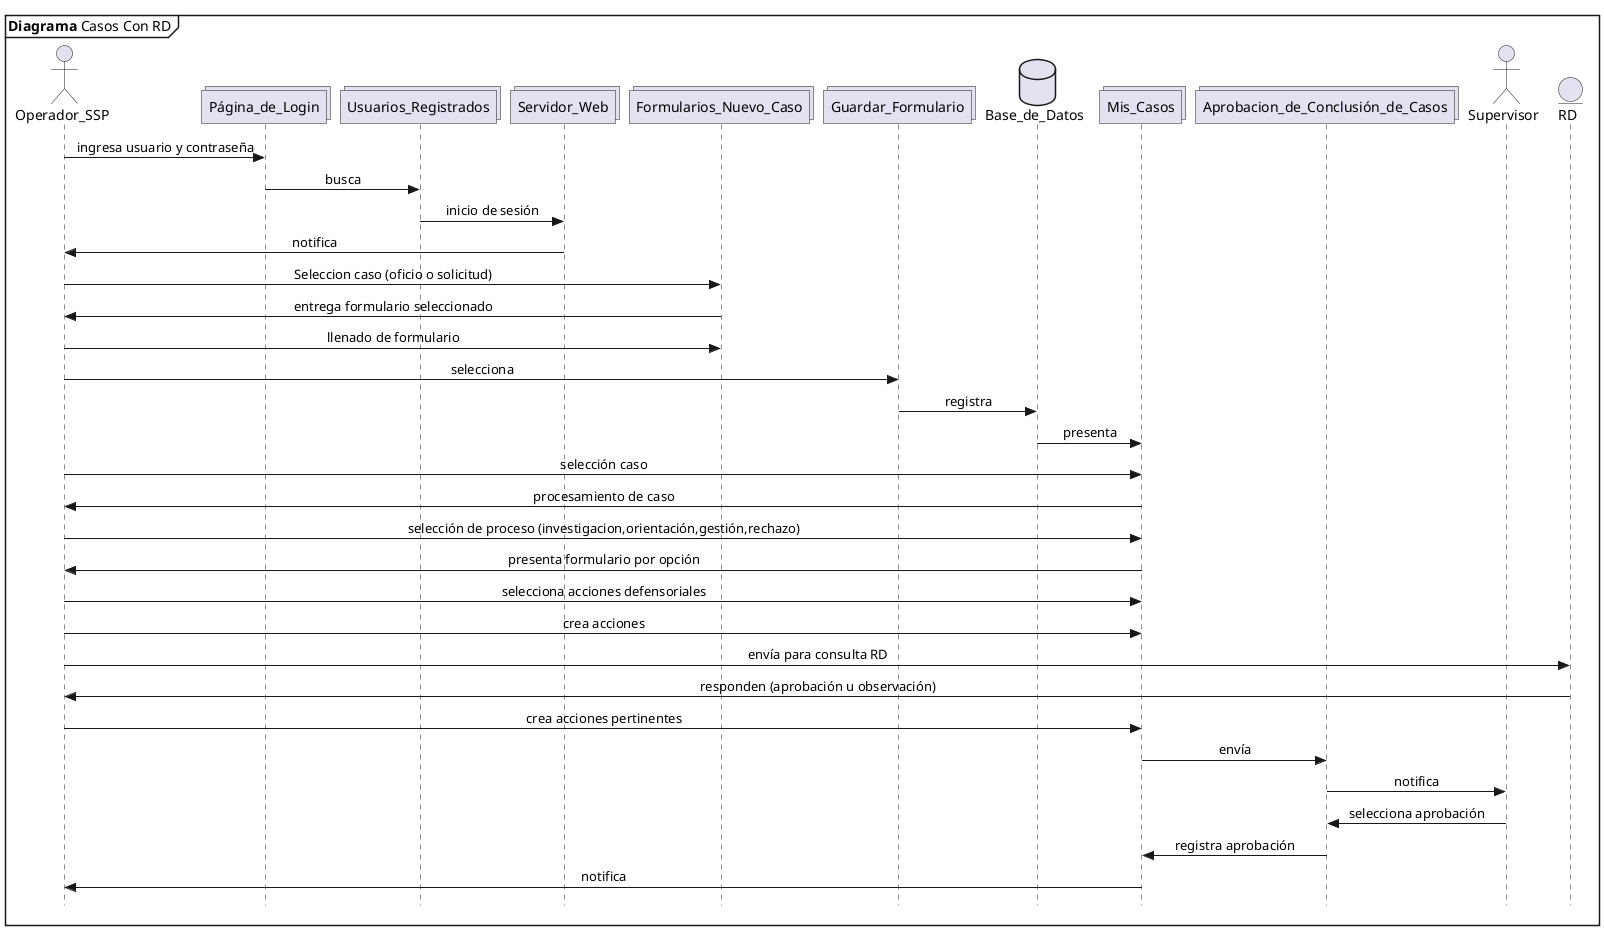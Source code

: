 @startuml Diagrama_RD
skinparam Style strictuml
skinparam SequenceMessageAlignment center

mainframe **Diagrama** Casos Con RD

actor Operador_SSP as opssp
collections Página_de_Login as login
collections Usuarios_Registrados as regis
collections Servidor_Web as web
collections Formularios_Nuevo_Caso as form
collections Guardar_Formulario as save
database Base_de_Datos as BD
collections Mis_Casos as mcasos
collections Aprobacion_de_Conclusión_de_Casos as apro
actor Supervisor as sup
entity RD as const


opssp->login:ingresa usuario y contraseña
login->regis:busca
regis->web:inicio de sesión
web->opssp:notifica
opssp->form:Seleccion caso (oficio o solicitud)
form->opssp:entrega formulario seleccionado
opssp->form:llenado de formulario
opssp->save:selecciona
save->BD:registra
BD->mcasos:presenta
opssp->mcasos:selección caso
mcasos->opssp:procesamiento de caso
opssp->mcasos:selección de proceso (investigacion,orientación,gestión,rechazo)
mcasos->opssp:presenta formulario por opción
opssp->mcasos:selecciona acciones defensoriales
opssp->mcasos:crea acciones
opssp->const:envía para consulta RD
const->opssp:responden (aprobación u observación)
opssp->mcasos:crea acciones pertinentes
mcasos->apro:envía
apro->sup:notifica
sup->apro:selecciona aprobación
apro->mcasos:registra aprobación
mcasos->opssp:notifica


@enduml